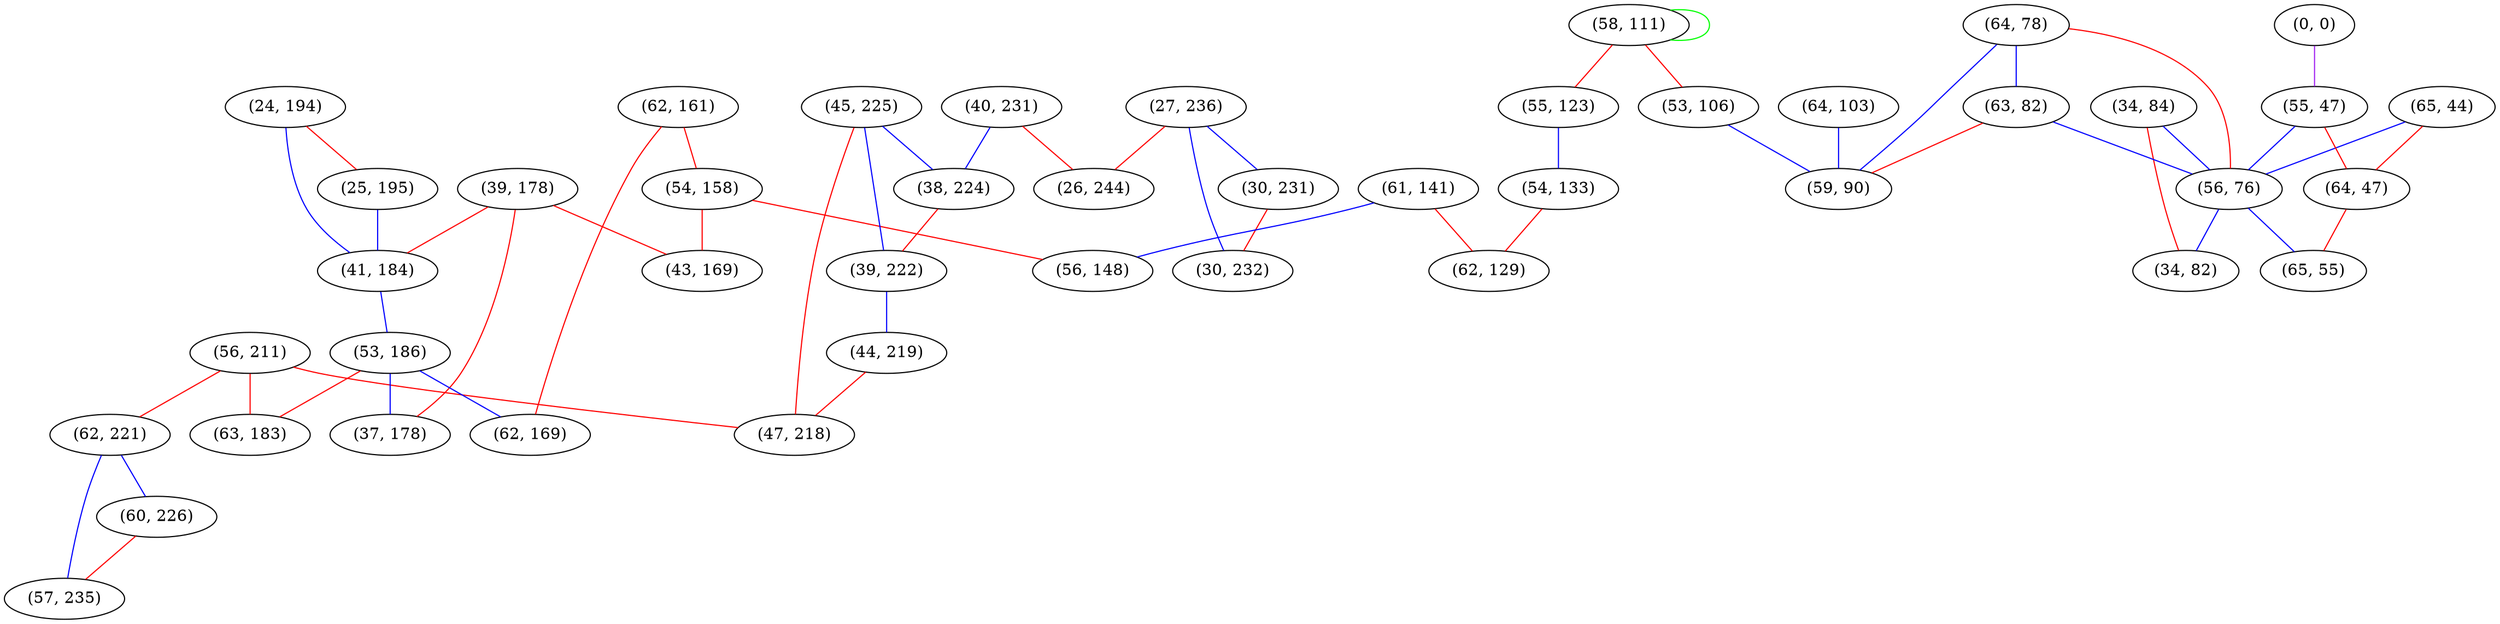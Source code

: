 graph "" {
"(62, 161)";
"(65, 44)";
"(64, 78)";
"(27, 236)";
"(39, 178)";
"(34, 84)";
"(0, 0)";
"(24, 194)";
"(40, 231)";
"(25, 195)";
"(30, 231)";
"(54, 158)";
"(58, 111)";
"(45, 225)";
"(56, 211)";
"(63, 82)";
"(30, 232)";
"(62, 221)";
"(60, 226)";
"(53, 106)";
"(61, 141)";
"(55, 123)";
"(41, 184)";
"(55, 47)";
"(57, 235)";
"(53, 186)";
"(26, 244)";
"(64, 47)";
"(43, 169)";
"(38, 224)";
"(39, 222)";
"(63, 183)";
"(54, 133)";
"(56, 76)";
"(62, 129)";
"(44, 219)";
"(34, 82)";
"(62, 169)";
"(65, 55)";
"(37, 178)";
"(64, 103)";
"(59, 90)";
"(47, 218)";
"(56, 148)";
"(62, 161)" -- "(62, 169)"  [color=red, key=0, weight=1];
"(62, 161)" -- "(54, 158)"  [color=red, key=0, weight=1];
"(65, 44)" -- "(64, 47)"  [color=red, key=0, weight=1];
"(65, 44)" -- "(56, 76)"  [color=blue, key=0, weight=3];
"(64, 78)" -- "(59, 90)"  [color=blue, key=0, weight=3];
"(64, 78)" -- "(63, 82)"  [color=blue, key=0, weight=3];
"(64, 78)" -- "(56, 76)"  [color=red, key=0, weight=1];
"(27, 236)" -- "(30, 231)"  [color=blue, key=0, weight=3];
"(27, 236)" -- "(26, 244)"  [color=red, key=0, weight=1];
"(27, 236)" -- "(30, 232)"  [color=blue, key=0, weight=3];
"(39, 178)" -- "(41, 184)"  [color=red, key=0, weight=1];
"(39, 178)" -- "(43, 169)"  [color=red, key=0, weight=1];
"(39, 178)" -- "(37, 178)"  [color=red, key=0, weight=1];
"(34, 84)" -- "(56, 76)"  [color=blue, key=0, weight=3];
"(34, 84)" -- "(34, 82)"  [color=red, key=0, weight=1];
"(0, 0)" -- "(55, 47)"  [color=purple, key=0, weight=4];
"(24, 194)" -- "(41, 184)"  [color=blue, key=0, weight=3];
"(24, 194)" -- "(25, 195)"  [color=red, key=0, weight=1];
"(40, 231)" -- "(26, 244)"  [color=red, key=0, weight=1];
"(40, 231)" -- "(38, 224)"  [color=blue, key=0, weight=3];
"(25, 195)" -- "(41, 184)"  [color=blue, key=0, weight=3];
"(30, 231)" -- "(30, 232)"  [color=red, key=0, weight=1];
"(54, 158)" -- "(43, 169)"  [color=red, key=0, weight=1];
"(54, 158)" -- "(56, 148)"  [color=red, key=0, weight=1];
"(58, 111)" -- "(58, 111)"  [color=green, key=0, weight=2];
"(58, 111)" -- "(55, 123)"  [color=red, key=0, weight=1];
"(58, 111)" -- "(53, 106)"  [color=red, key=0, weight=1];
"(45, 225)" -- "(39, 222)"  [color=blue, key=0, weight=3];
"(45, 225)" -- "(38, 224)"  [color=blue, key=0, weight=3];
"(45, 225)" -- "(47, 218)"  [color=red, key=0, weight=1];
"(56, 211)" -- "(62, 221)"  [color=red, key=0, weight=1];
"(56, 211)" -- "(47, 218)"  [color=red, key=0, weight=1];
"(56, 211)" -- "(63, 183)"  [color=red, key=0, weight=1];
"(63, 82)" -- "(59, 90)"  [color=red, key=0, weight=1];
"(63, 82)" -- "(56, 76)"  [color=blue, key=0, weight=3];
"(62, 221)" -- "(60, 226)"  [color=blue, key=0, weight=3];
"(62, 221)" -- "(57, 235)"  [color=blue, key=0, weight=3];
"(60, 226)" -- "(57, 235)"  [color=red, key=0, weight=1];
"(53, 106)" -- "(59, 90)"  [color=blue, key=0, weight=3];
"(61, 141)" -- "(62, 129)"  [color=red, key=0, weight=1];
"(61, 141)" -- "(56, 148)"  [color=blue, key=0, weight=3];
"(55, 123)" -- "(54, 133)"  [color=blue, key=0, weight=3];
"(41, 184)" -- "(53, 186)"  [color=blue, key=0, weight=3];
"(55, 47)" -- "(64, 47)"  [color=red, key=0, weight=1];
"(55, 47)" -- "(56, 76)"  [color=blue, key=0, weight=3];
"(53, 186)" -- "(62, 169)"  [color=blue, key=0, weight=3];
"(53, 186)" -- "(37, 178)"  [color=blue, key=0, weight=3];
"(53, 186)" -- "(63, 183)"  [color=red, key=0, weight=1];
"(64, 47)" -- "(65, 55)"  [color=red, key=0, weight=1];
"(38, 224)" -- "(39, 222)"  [color=red, key=0, weight=1];
"(39, 222)" -- "(44, 219)"  [color=blue, key=0, weight=3];
"(54, 133)" -- "(62, 129)"  [color=red, key=0, weight=1];
"(56, 76)" -- "(65, 55)"  [color=blue, key=0, weight=3];
"(56, 76)" -- "(34, 82)"  [color=blue, key=0, weight=3];
"(44, 219)" -- "(47, 218)"  [color=red, key=0, weight=1];
"(64, 103)" -- "(59, 90)"  [color=blue, key=0, weight=3];
}
